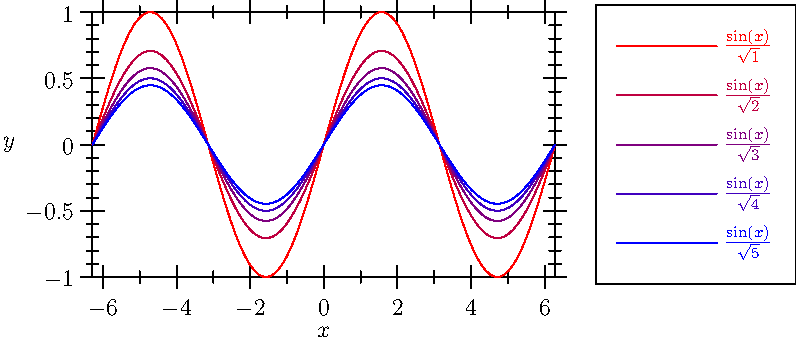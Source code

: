 import graph;

size(10cm,6cm,IgnoreAspect);

typedef real realfcn(real);
realfcn F(real p){
  return new real(real x){return sin(x)/sqrt(p);};
};

real pmax=5;
for (real p=1; p<=pmax; p+=1)
  {
    draw(graph(F(p),-2pi,2pi),
         ((p-1)/(pmax-1)*blue+(1-(p-1)/(pmax-1))*red),
         "$\frac{\sin(x)}{\sqrt{" + (string) p +"}}$");
  }

xlimits(-2pi,2pi);
ylimits(-1,1);

xaxis("$x$",BottomTop,Ticks);
yaxis("$y$",LeftRight,Ticks);

attach(legend(),point(E),20E,UnFill);
